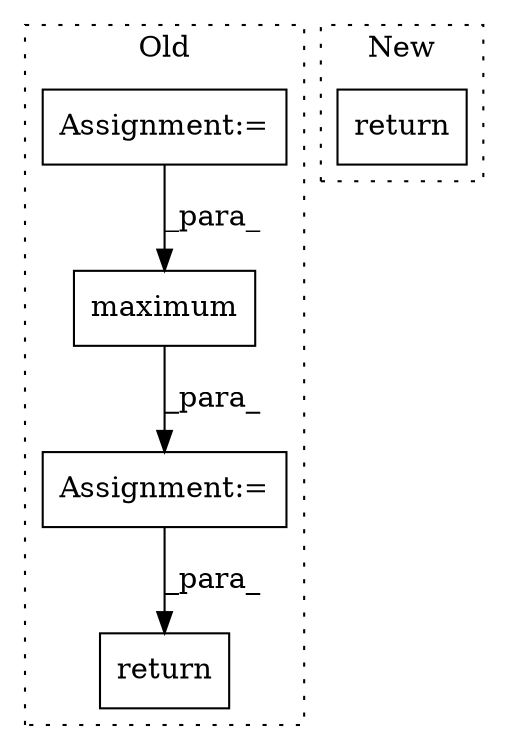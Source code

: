digraph G {
subgraph cluster0 {
1 [label="maximum" a="32" s="19351,19368" l="8,1" shape="box"];
3 [label="Assignment:=" a="7" s="19291" l="1" shape="box"];
4 [label="return" a="41" s="19376" l="7" shape="box"];
5 [label="Assignment:=" a="7" s="19339" l="1" shape="box"];
label = "Old";
style="dotted";
}
subgraph cluster1 {
2 [label="return" a="41" s="19579" l="7" shape="box"];
label = "New";
style="dotted";
}
1 -> 5 [label="_para_"];
3 -> 1 [label="_para_"];
5 -> 4 [label="_para_"];
}